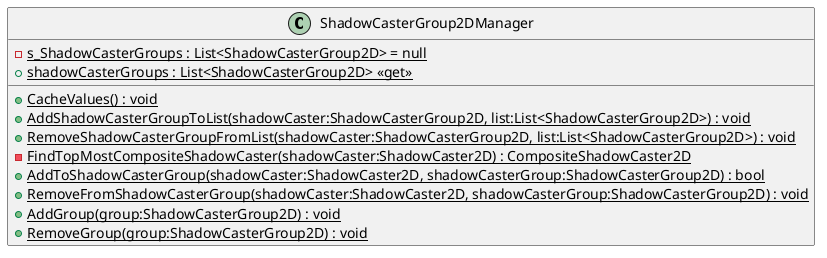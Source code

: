 @startuml
class ShadowCasterGroup2DManager {
    {static} - s_ShadowCasterGroups : List<ShadowCasterGroup2D> = null
    + {static} shadowCasterGroups : List<ShadowCasterGroup2D> <<get>>
    + {static} CacheValues() : void
    + {static} AddShadowCasterGroupToList(shadowCaster:ShadowCasterGroup2D, list:List<ShadowCasterGroup2D>) : void
    + {static} RemoveShadowCasterGroupFromList(shadowCaster:ShadowCasterGroup2D, list:List<ShadowCasterGroup2D>) : void
    {static} - FindTopMostCompositeShadowCaster(shadowCaster:ShadowCaster2D) : CompositeShadowCaster2D
    + {static} AddToShadowCasterGroup(shadowCaster:ShadowCaster2D, shadowCasterGroup:ShadowCasterGroup2D) : bool
    + {static} RemoveFromShadowCasterGroup(shadowCaster:ShadowCaster2D, shadowCasterGroup:ShadowCasterGroup2D) : void
    + {static} AddGroup(group:ShadowCasterGroup2D) : void
    + {static} RemoveGroup(group:ShadowCasterGroup2D) : void
}
@enduml

